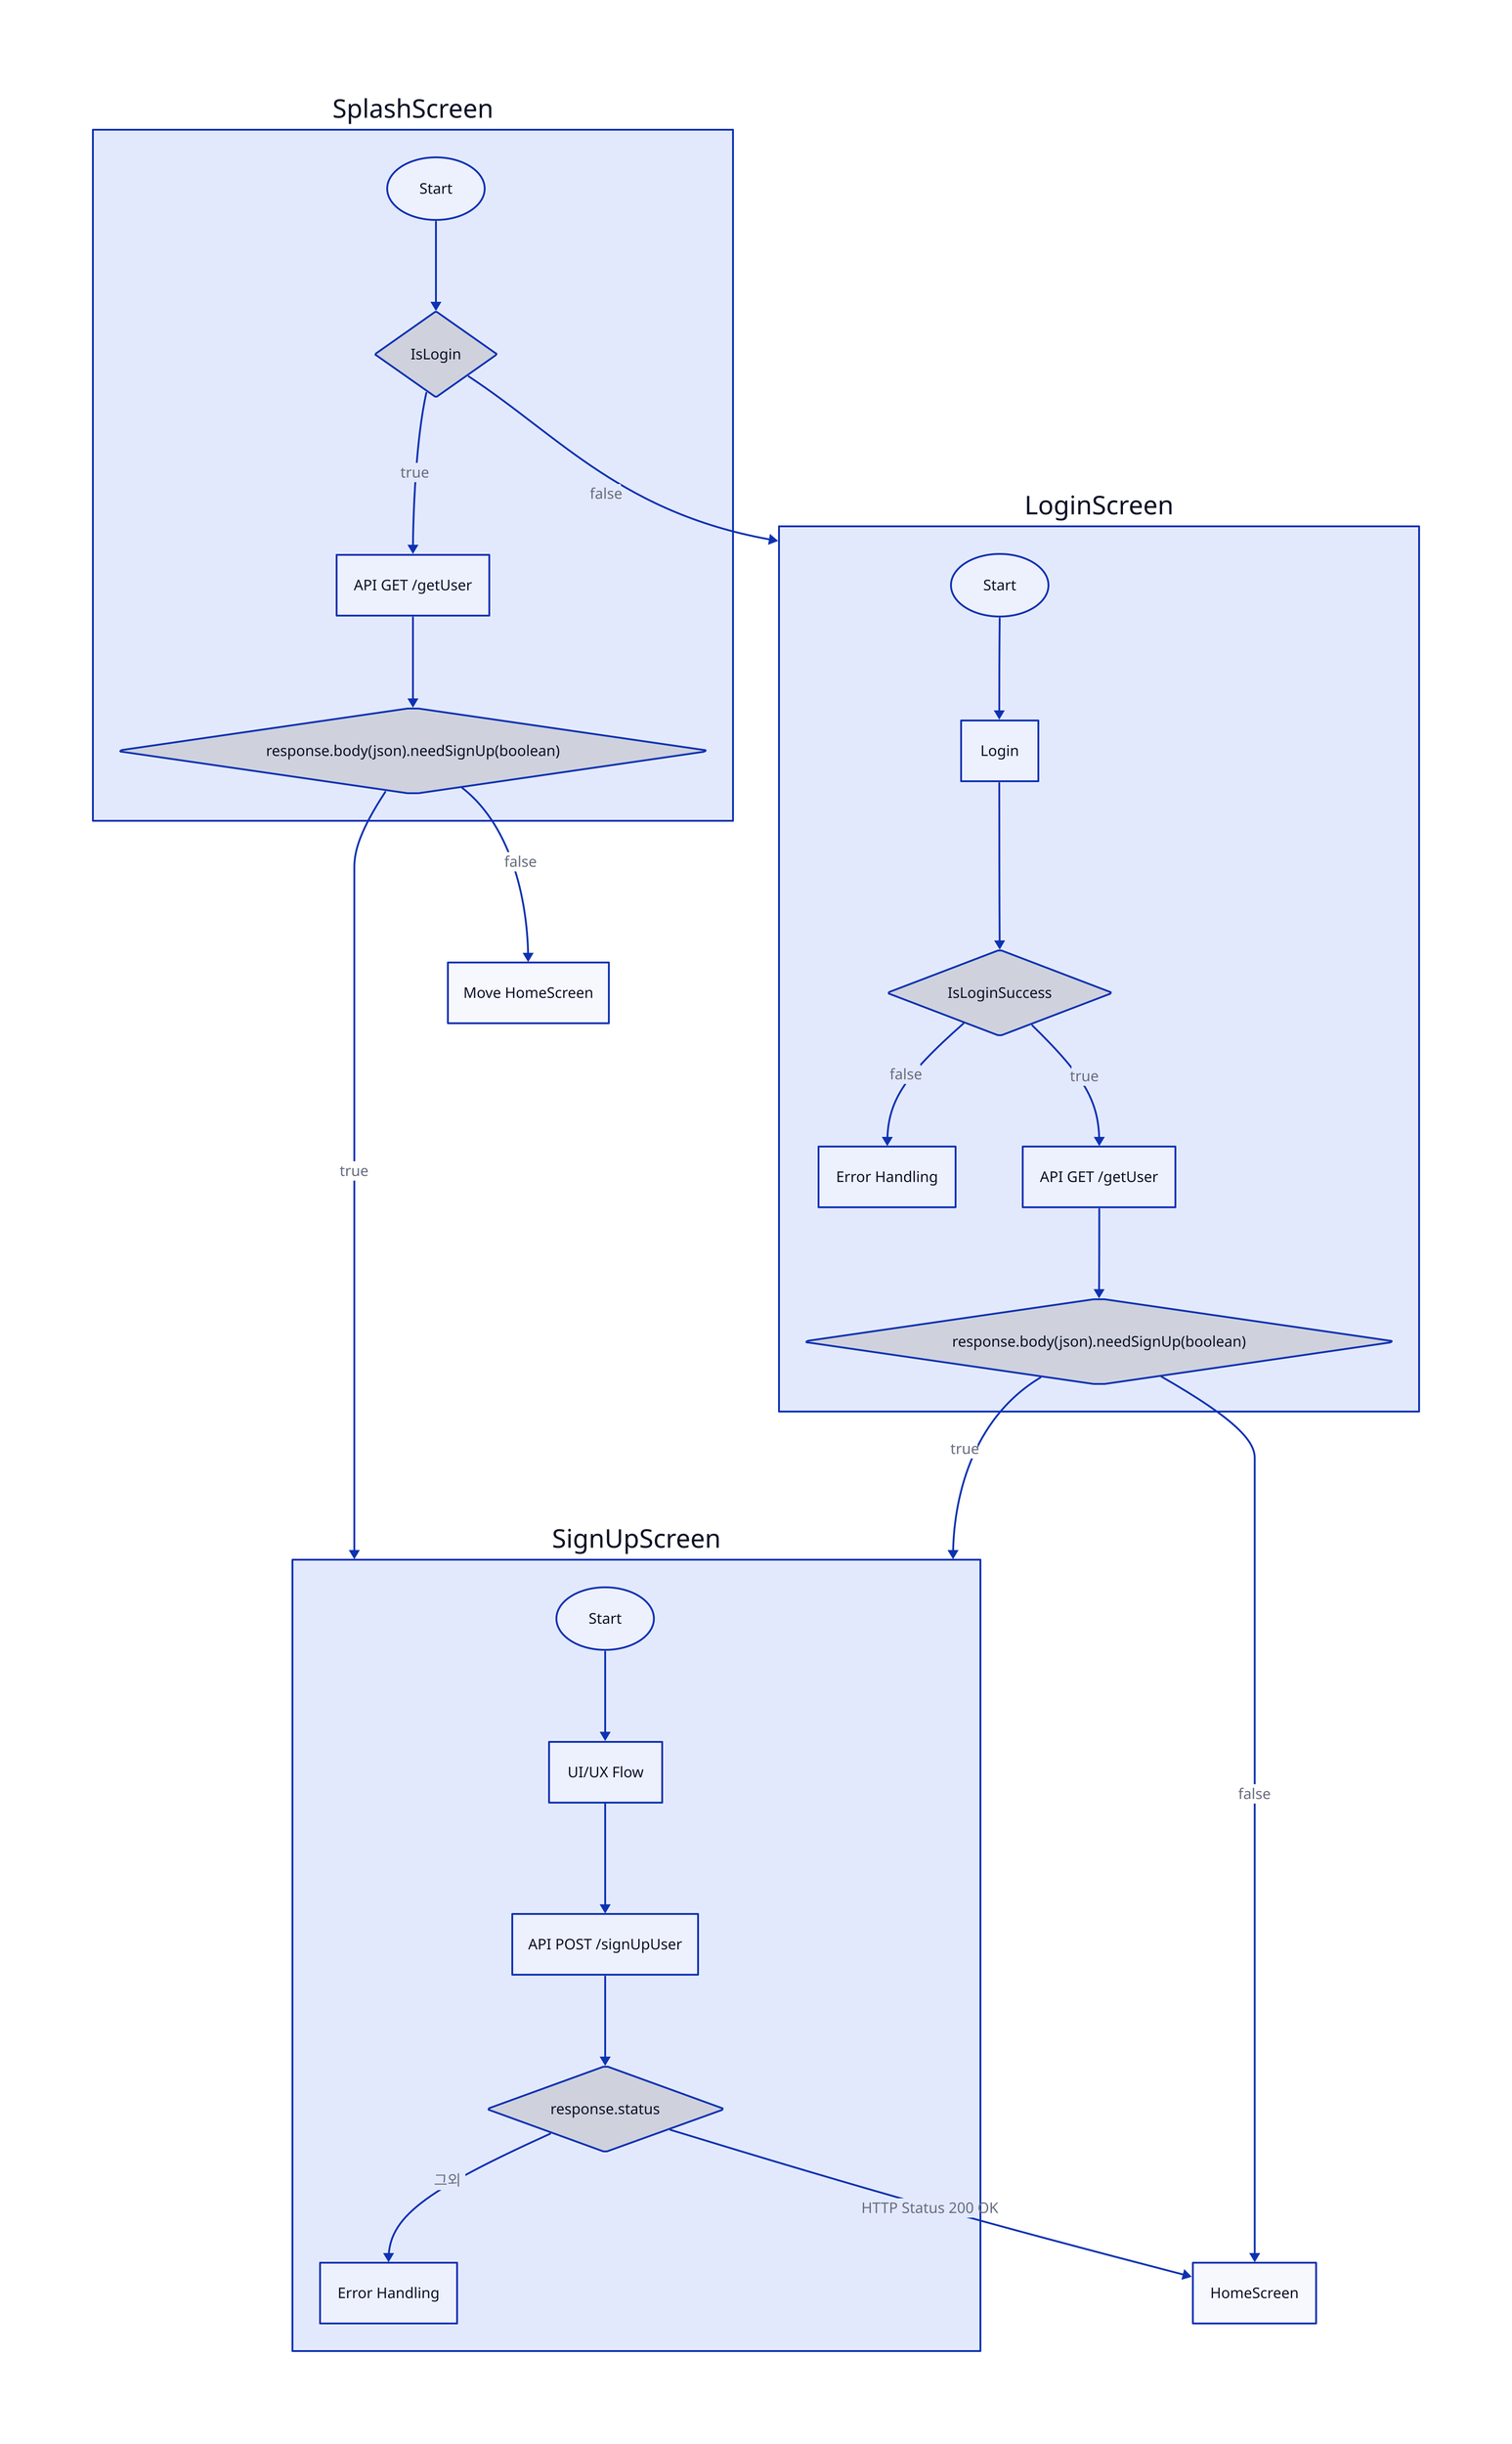 
SplashScreen {
    Start {
        shape: oval 
    }
    IsLogin {
        shape: diamond
    }
    Start -> IsLogin

    IsLogin -> API GET /getUser: true

    response\.body(json)\.needSignUp(boolean) {
        shape: diamond
    }

    API GET /getUser -> response\.body(json)\.needSignUp(boolean)
    
    
}

SplashScreen.IsLogin -> LoginScreen: false
SplashScreen.response\.body(json)\.needSignUp(boolean) -> SignUpScreen: true
SplashScreen.response\.body(json)\.needSignUp(boolean) -> Move HomeScreen: false


LoginScreen {
    Start {
        shape: oval 
    }

    Start -> Login

    IsLoginSuccess {
        shape: diamond
    }

    Login -> IsLoginSuccess

    IsLoginSuccess -> Error Handling: false

    IsLoginSuccess -> API GET /getUser: true

    response\.body(json)\.needSignUp(boolean) {
        shape: diamond
    }

    API GET /getUser -> response\.body(json)\.needSignUp(boolean)
}

LoginScreen.response\.body(json)\.needSignUp(boolean) -> SignUpScreen: true
LoginScreen.response\.body(json)\.needSignUp(boolean) -> HomeScreen: false


SignUpScreen {
    Start {
        shape: oval 
    }

    Start -> UI/UX Flow

    UI/UX Flow -> API POST /signUpUser

    response\.status {
        shape: diamond
    }

    API POST /signUpUser -> response\.status
    response\.status -> Error Handling: 그외

    
}

SignUpScreen.response\.status -> HomeScreen: HTTP Status 200 OK
